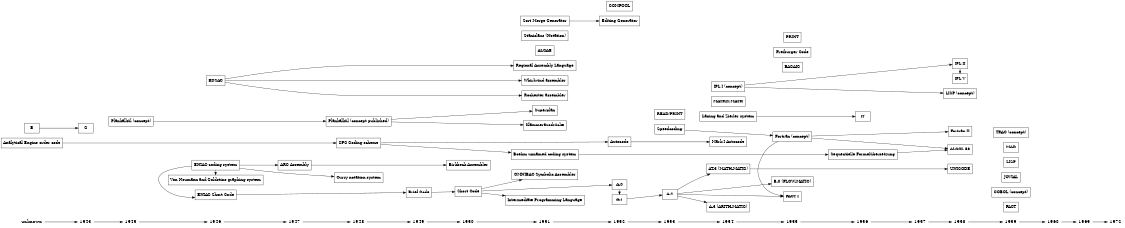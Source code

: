 digraph programming_languages {

  ranksep=.75; size = "7.5,7.5";
  rankdir=LR;

  {
  node [shape=plaintext, fontsize=16];
  /* the time-line graph */
  unknown -> 1943 -> 1945 -> 1946 -> 1947 -> 1948 -> 1949 -> 1950 -> 1951
  -> 1952 -> 1953 -> 1954 -> 1955 -> 1956 -> 1957 -> 1958 -> 1959 -> 1960
  -> 1969 -> 1972;
  /* ancestor programs */
  /*"Analytical Engine order code"*/
  }


  node [shape=box];

  { rank = same; unknown; "Analytical Engine order code"}

  { rank = same; 1945; "Plankalkül (concept)"}

  { rank = same; 1946; "ENIAC coding system"}
  { rank = same; 1946; "ENIAC Short Code"}
  { rank = same; 1946; "Von Neumann and Goldstine graphing system"}
  { rank = same; 1946; "EDSAC"}

  { rank = same; 1947; "ARC Assembly"}



  { rank = same; 1948; "CPC Coding scheme"}
  { rank = same; 1948; "Curry notation system"}
  { rank = same; 1948; "Plankalkül (concept published)"}

  { rank = same; 1949; "Brief Code"}

  { rank = same; 1950; "Short Code"}
  { rank = same; 1950; "Birkbeck Assembler"}

  { rank = same; 1951; "Superplan"}
  { rank = same; 1951; "ALGAE"}
  { rank = same; 1951; "Intermediate Programming Language"}
  { rank = same; 1951; "Regional Assembly Language"}
  { rank = same; 1951; "Boehm unnamed coding system"}
  { rank = same; 1951; "Klammerausdrücke"}
  { rank = same; 1951; "OMNIBAC Symbolic Assembler"}
  { rank = same; 1951; "Stanislaus (Notation)"}
  { rank = same; 1951; "Whirlwind assembler"}
  { rank = same; 1951; "Rochester assembler"}
  { rank = same; 1951; "Sort Merge Generator"}

  { rank = same; 1952; "A-0"}
  { rank = same; 1952; "A-1"}
  { rank = same; 1952; "Autocode"}
  { rank = same; 1952; "Editing Generator"}
  { rank = same; 1952; "COMPOOL"}

  { rank = same; 1953; "A-2"}
  { rank = same; 1953; "Speedcoding"}
  { rank = same; 1953; "READ/PRINT"}

  { rank = same; 1954; "Laning and Zierler system"}
  { rank = same; 1954; "Mark I Autocode"}
  { rank = same; 1954; "A-3 (ARITH-MATIC)"}
  { rank = same; 1954; "AT-3 (MATH-MATIC)"}
  { rank = same; 1954; "MATRIX MATH"}
  { rank = same; 1954; "IPL I (concept)"}

  { rank = same; 1955; "Fortran (concept)"}
  { rank = same; 1955; "B-0 (FLOW-MATIC)"}
  { rank = same; 1955; "BACAIC"}
  { rank = same; 1955; "PACT I"}
  { rank = same; 1955; "Freiburger Code"}
  { rank = same; 1955; "PRINT"}

  { rank = same; 1956; "IT"}
  { rank = same; 1956; "Sequentielle Formelübersetzung"}

  { rank = same; 1958; "IPL II"}
  { rank = same; 1958; "LISP (concept)"}
  { rank = same; 1958; "UNICODE"}
  { rank = same; 1958; "Fortran II"}
  { rank = same; 1958; "ALGOL 58"}
  { rank = same; 1958; "IPL V"}

  { rank = same; 1959; "FACT"}
  { rank = same; 1959; "COBOL (concept)"}
  { rank = same; 1959; "JOVIAL"}
  { rank = same; 1959; "LISP"}
  { rank = same; 1959; "MAD"}
  { rank = same; 1959; "TRAC (concept)"}

  /*{ rank = same; 1969; "B"}*/

  /*{ rank = same; 1972; "C"}*/

  "A-0" -> "A-1"

  "A-1" -> "A-2"

  "A-2" -> "A-3 (ARITH-MATIC)"
  "A-2" -> "AT-3 (MATH-MATIC)"
  "A-2" -> "B-0 (FLOW-MATIC)"
  "A-2" -> "PACT I"

  "AT-3 (MATH-MATIC)" -> "UNICODE"

  "Analytical Engine order code" -> "CPC Coding scheme"

  "ARC Assembly" -> "Birkbeck Assembler"

  "Autocode" -> "Mark I Autocode"

  "B" -> "C"

  "Boehm unnamed coding system" -> "Sequentielle Formelübersetzung"

  "Brief Code" -> "Short Code"

  "CPC Coding scheme" -> "Boehm unnamed coding system"
  "CPC Coding scheme" -> "Autocode"

  "EDSAC" -> "Regional Assembly Language"
  "EDSAC" -> "Whirlwind assembler"
  "EDSAC" -> "Rochester assembler"

  "ENIAC coding system" -> "ENIAC Short Code"
  "ENIAC coding system" -> "Von Neumann and Goldstine graphing system"
  "ENIAC coding system" -> "ARC Assembly"
  "ENIAC coding system" -> "Curry notation system"

  "ENIAC Short Code" -> "Brief Code"

  "Fortran (concept)" -> "PACT I"
  "Fortran (concept)" -> "Fortran II"
  "Fortran (concept)" -> "ALGOL 58"

  "IPL I (concept)" -> "IPL II"
  "IPL I (concept)" -> "LISP (concept)"

  "IPL II" -> "IPL V"

  "Laning and Zierler system" -> "IT"

  "Plankalkül (concept)" -> "Plankalkül (concept published)"
  "Plankalkül (concept published)" -> "Superplan"
  "Plankalkül (concept published)" -> "Klammerausdrücke"

  "Sequentielle Formelübersetzung" -> "ALGOL 58"

  "Short Code" -> "Intermediate Programming Language"
  "Short Code" -> "OMNIBAC Symbolic Assembler"
  "Short Code" -> "A-0"

  "Speedcoding" -> "Fortran (concept)"

  "Sort Merge Generator" -> "Editing Generator"






}

